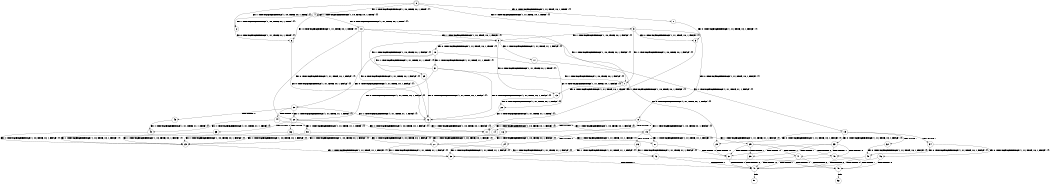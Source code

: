 digraph BCG {
size = "7, 10.5";
center = TRUE;
node [shape = circle];
0 [peripheries = 2];
0 -> 1 [label = "EX !0 !ATOMIC_EXCH_BRANCH (1, +1, TRUE, +0, 1, TRUE) !{}"];
0 -> 2 [label = "EX !1 !ATOMIC_EXCH_BRANCH (1, +0, TRUE, +0, 1, TRUE) !{}"];
0 -> 3 [label = "EX !0 !ATOMIC_EXCH_BRANCH (1, +1, TRUE, +0, 1, TRUE) !{}"];
0 -> 4 [label = "EX !1 !ATOMIC_EXCH_BRANCH (1, +0, TRUE, +0, 1, TRUE) !{}"];
1 -> 5 [label = "EX !0 !ATOMIC_EXCH_BRANCH (1, +1, TRUE, +0, 1, FALSE) !{}"];
2 -> 6 [label = "EX !0 !ATOMIC_EXCH_BRANCH (1, +1, TRUE, +0, 1, TRUE) !{}"];
3 -> 5 [label = "EX !0 !ATOMIC_EXCH_BRANCH (1, +1, TRUE, +0, 1, FALSE) !{}"];
3 -> 7 [label = "EX !1 !ATOMIC_EXCH_BRANCH (1, +0, TRUE, +0, 1, FALSE) !{}"];
3 -> 8 [label = "EX !0 !ATOMIC_EXCH_BRANCH (1, +1, TRUE, +0, 1, FALSE) !{}"];
3 -> 9 [label = "EX !1 !ATOMIC_EXCH_BRANCH (1, +0, TRUE, +0, 1, FALSE) !{}"];
4 -> 2 [label = "EX !1 !ATOMIC_EXCH_BRANCH (1, +0, TRUE, +0, 1, TRUE) !{}"];
4 -> 6 [label = "EX !0 !ATOMIC_EXCH_BRANCH (1, +1, TRUE, +0, 1, TRUE) !{}"];
4 -> 4 [label = "EX !1 !ATOMIC_EXCH_BRANCH (1, +0, TRUE, +0, 1, TRUE) !{}"];
4 -> 10 [label = "EX !0 !ATOMIC_EXCH_BRANCH (1, +1, TRUE, +0, 1, TRUE) !{}"];
5 -> 11 [label = "EX !1 !ATOMIC_EXCH_BRANCH (1, +0, TRUE, +0, 1, FALSE) !{}"];
6 -> 12 [label = "EX !0 !ATOMIC_EXCH_BRANCH (1, +1, TRUE, +0, 1, FALSE) !{}"];
7 -> 13 [label = "EX !0 !ATOMIC_EXCH_BRANCH (1, +1, TRUE, +0, 1, TRUE) !{}"];
8 -> 11 [label = "EX !1 !ATOMIC_EXCH_BRANCH (1, +0, TRUE, +0, 1, FALSE) !{}"];
8 -> 14 [label = "TERMINATE !0"];
8 -> 15 [label = "EX !1 !ATOMIC_EXCH_BRANCH (1, +0, TRUE, +0, 1, FALSE) !{}"];
8 -> 16 [label = "TERMINATE !0"];
9 -> 13 [label = "EX !0 !ATOMIC_EXCH_BRANCH (1, +1, TRUE, +0, 1, TRUE) !{}"];
9 -> 17 [label = "EX !1 !ATOMIC_EXCH_BRANCH (1, +1, TRUE, +1, 1, FALSE) !{}"];
9 -> 18 [label = "EX !0 !ATOMIC_EXCH_BRANCH (1, +1, TRUE, +0, 1, TRUE) !{}"];
9 -> 19 [label = "EX !1 !ATOMIC_EXCH_BRANCH (1, +1, TRUE, +1, 1, FALSE) !{}"];
10 -> 12 [label = "EX !0 !ATOMIC_EXCH_BRANCH (1, +1, TRUE, +0, 1, FALSE) !{}"];
10 -> 7 [label = "EX !1 !ATOMIC_EXCH_BRANCH (1, +0, TRUE, +0, 1, FALSE) !{}"];
10 -> 20 [label = "EX !0 !ATOMIC_EXCH_BRANCH (1, +1, TRUE, +0, 1, FALSE) !{}"];
10 -> 9 [label = "EX !1 !ATOMIC_EXCH_BRANCH (1, +0, TRUE, +0, 1, FALSE) !{}"];
11 -> 21 [label = "EX !1 !ATOMIC_EXCH_BRANCH (1, +1, TRUE, +1, 1, FALSE) !{}"];
12 -> 11 [label = "EX !1 !ATOMIC_EXCH_BRANCH (1, +0, TRUE, +0, 1, FALSE) !{}"];
13 -> 22 [label = "EX !0 !ATOMIC_EXCH_BRANCH (1, +1, TRUE, +0, 1, FALSE) !{}"];
14 -> 23 [label = "EX !1 !ATOMIC_EXCH_BRANCH (1, +0, TRUE, +0, 1, FALSE) !{}"];
15 -> 21 [label = "EX !1 !ATOMIC_EXCH_BRANCH (1, +1, TRUE, +1, 1, FALSE) !{}"];
15 -> 24 [label = "TERMINATE !0"];
15 -> 25 [label = "EX !1 !ATOMIC_EXCH_BRANCH (1, +1, TRUE, +1, 1, FALSE) !{}"];
15 -> 26 [label = "TERMINATE !0"];
16 -> 23 [label = "EX !1 !ATOMIC_EXCH_BRANCH (1, +0, TRUE, +0, 1, FALSE) !{}"];
16 -> 27 [label = "EX !1 !ATOMIC_EXCH_BRANCH (1, +0, TRUE, +0, 1, FALSE) !{}"];
17 -> 28 [label = "EX !0 !ATOMIC_EXCH_BRANCH (1, +1, TRUE, +0, 1, FALSE) !{}"];
18 -> 22 [label = "EX !0 !ATOMIC_EXCH_BRANCH (1, +1, TRUE, +0, 1, FALSE) !{}"];
18 -> 29 [label = "EX !1 !ATOMIC_EXCH_BRANCH (1, +1, TRUE, +1, 1, TRUE) !{}"];
18 -> 30 [label = "EX !0 !ATOMIC_EXCH_BRANCH (1, +1, TRUE, +0, 1, FALSE) !{}"];
18 -> 31 [label = "EX !1 !ATOMIC_EXCH_BRANCH (1, +1, TRUE, +1, 1, TRUE) !{}"];
19 -> 28 [label = "EX !0 !ATOMIC_EXCH_BRANCH (1, +1, TRUE, +0, 1, FALSE) !{}"];
19 -> 32 [label = "TERMINATE !1"];
19 -> 33 [label = "EX !0 !ATOMIC_EXCH_BRANCH (1, +1, TRUE, +0, 1, FALSE) !{}"];
19 -> 34 [label = "TERMINATE !1"];
20 -> 11 [label = "EX !1 !ATOMIC_EXCH_BRANCH (1, +0, TRUE, +0, 1, FALSE) !{}"];
20 -> 35 [label = "TERMINATE !0"];
20 -> 15 [label = "EX !1 !ATOMIC_EXCH_BRANCH (1, +0, TRUE, +0, 1, FALSE) !{}"];
20 -> 36 [label = "TERMINATE !0"];
21 -> 37 [label = "TERMINATE !0"];
22 -> 12 [label = "EX !1 !ATOMIC_EXCH_BRANCH (1, +1, TRUE, +1, 1, TRUE) !{}"];
23 -> 38 [label = "EX !1 !ATOMIC_EXCH_BRANCH (1, +1, TRUE, +1, 1, FALSE) !{}"];
24 -> 38 [label = "EX !1 !ATOMIC_EXCH_BRANCH (1, +1, TRUE, +1, 1, FALSE) !{}"];
25 -> 37 [label = "TERMINATE !0"];
25 -> 39 [label = "TERMINATE !1"];
25 -> 40 [label = "TERMINATE !0"];
25 -> 41 [label = "TERMINATE !1"];
26 -> 38 [label = "EX !1 !ATOMIC_EXCH_BRANCH (1, +1, TRUE, +1, 1, FALSE) !{}"];
26 -> 42 [label = "EX !1 !ATOMIC_EXCH_BRANCH (1, +1, TRUE, +1, 1, FALSE) !{}"];
27 -> 38 [label = "EX !1 !ATOMIC_EXCH_BRANCH (1, +1, TRUE, +1, 1, FALSE) !{}"];
27 -> 42 [label = "EX !1 !ATOMIC_EXCH_BRANCH (1, +1, TRUE, +1, 1, FALSE) !{}"];
28 -> 37 [label = "TERMINATE !0"];
29 -> 12 [label = "EX !0 !ATOMIC_EXCH_BRANCH (1, +1, TRUE, +0, 1, FALSE) !{}"];
30 -> 12 [label = "EX !1 !ATOMIC_EXCH_BRANCH (1, +1, TRUE, +1, 1, TRUE) !{}"];
30 -> 43 [label = "TERMINATE !0"];
30 -> 20 [label = "EX !1 !ATOMIC_EXCH_BRANCH (1, +1, TRUE, +1, 1, TRUE) !{}"];
30 -> 44 [label = "TERMINATE !0"];
31 -> 12 [label = "EX !0 !ATOMIC_EXCH_BRANCH (1, +1, TRUE, +0, 1, FALSE) !{}"];
31 -> 7 [label = "EX !1 !ATOMIC_EXCH_BRANCH (1, +0, TRUE, +0, 1, FALSE) !{}"];
31 -> 20 [label = "EX !0 !ATOMIC_EXCH_BRANCH (1, +1, TRUE, +0, 1, FALSE) !{}"];
31 -> 9 [label = "EX !1 !ATOMIC_EXCH_BRANCH (1, +0, TRUE, +0, 1, FALSE) !{}"];
32 -> 45 [label = "EX !0 !ATOMIC_EXCH_BRANCH (1, +1, TRUE, +0, 1, FALSE) !{}"];
33 -> 37 [label = "TERMINATE !0"];
33 -> 39 [label = "TERMINATE !1"];
33 -> 40 [label = "TERMINATE !0"];
33 -> 41 [label = "TERMINATE !1"];
34 -> 45 [label = "EX !0 !ATOMIC_EXCH_BRANCH (1, +1, TRUE, +0, 1, FALSE) !{}"];
34 -> 46 [label = "EX !0 !ATOMIC_EXCH_BRANCH (1, +1, TRUE, +0, 1, FALSE) !{}"];
35 -> 23 [label = "EX !1 !ATOMIC_EXCH_BRANCH (1, +0, TRUE, +0, 1, FALSE) !{}"];
36 -> 23 [label = "EX !1 !ATOMIC_EXCH_BRANCH (1, +0, TRUE, +0, 1, FALSE) !{}"];
36 -> 27 [label = "EX !1 !ATOMIC_EXCH_BRANCH (1, +0, TRUE, +0, 1, FALSE) !{}"];
37 -> 47 [label = "TERMINATE !1"];
38 -> 47 [label = "TERMINATE !1"];
39 -> 47 [label = "TERMINATE !0"];
40 -> 47 [label = "TERMINATE !1"];
40 -> 48 [label = "TERMINATE !1"];
41 -> 47 [label = "TERMINATE !0"];
41 -> 48 [label = "TERMINATE !0"];
42 -> 47 [label = "TERMINATE !1"];
42 -> 48 [label = "TERMINATE !1"];
43 -> 49 [label = "EX !1 !ATOMIC_EXCH_BRANCH (1, +1, TRUE, +1, 1, TRUE) !{}"];
44 -> 49 [label = "EX !1 !ATOMIC_EXCH_BRANCH (1, +1, TRUE, +1, 1, TRUE) !{}"];
44 -> 50 [label = "EX !1 !ATOMIC_EXCH_BRANCH (1, +1, TRUE, +1, 1, TRUE) !{}"];
45 -> 47 [label = "TERMINATE !0"];
46 -> 47 [label = "TERMINATE !0"];
46 -> 48 [label = "TERMINATE !0"];
47 -> 51 [label = "exit"];
48 -> 52 [label = "exit"];
49 -> 23 [label = "EX !1 !ATOMIC_EXCH_BRANCH (1, +0, TRUE, +0, 1, FALSE) !{}"];
50 -> 23 [label = "EX !1 !ATOMIC_EXCH_BRANCH (1, +0, TRUE, +0, 1, FALSE) !{}"];
50 -> 27 [label = "EX !1 !ATOMIC_EXCH_BRANCH (1, +0, TRUE, +0, 1, FALSE) !{}"];
}
